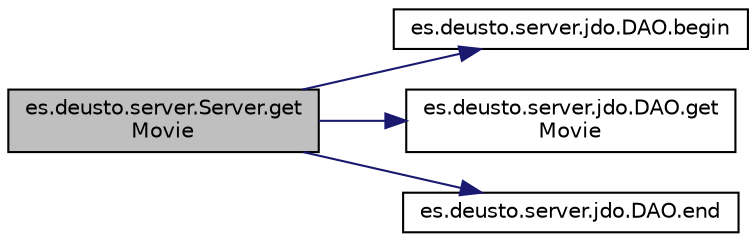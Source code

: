 digraph "es.deusto.server.Server.getMovie"
{
 // LATEX_PDF_SIZE
  edge [fontname="Helvetica",fontsize="10",labelfontname="Helvetica",labelfontsize="10"];
  node [fontname="Helvetica",fontsize="10",shape=record];
  rankdir="LR";
  Node22 [label="es.deusto.server.Server.get\lMovie",height=0.2,width=0.4,color="black", fillcolor="grey75", style="filled", fontcolor="black",tooltip=" "];
  Node22 -> Node23 [color="midnightblue",fontsize="10",style="solid"];
  Node23 [label="es.deusto.server.jdo.DAO.begin",height=0.2,width=0.4,color="black", fillcolor="white", style="filled",URL="$classes_1_1deusto_1_1server_1_1jdo_1_1_d_a_o.html#ad923bb21c8273dabc601b85713703c89",tooltip=" "];
  Node22 -> Node24 [color="midnightblue",fontsize="10",style="solid"];
  Node24 [label="es.deusto.server.jdo.DAO.get\lMovie",height=0.2,width=0.4,color="black", fillcolor="white", style="filled",URL="$classes_1_1deusto_1_1server_1_1jdo_1_1_d_a_o.html#a9bbbc5fb0fa218f2feefc3c813edc305",tooltip=" "];
  Node22 -> Node25 [color="midnightblue",fontsize="10",style="solid"];
  Node25 [label="es.deusto.server.jdo.DAO.end",height=0.2,width=0.4,color="black", fillcolor="white", style="filled",URL="$classes_1_1deusto_1_1server_1_1jdo_1_1_d_a_o.html#a376574d8ad006d0bad98e39172b67847",tooltip=" "];
}
